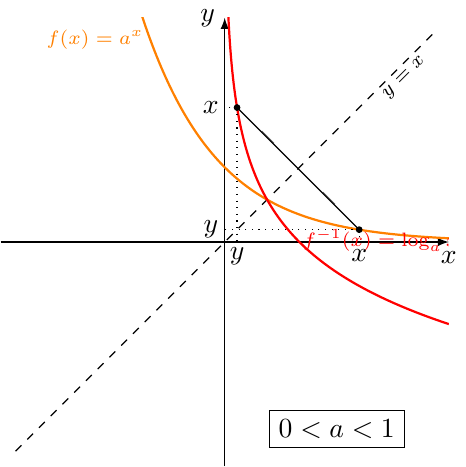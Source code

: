 \documentclass[crop]{standalone}
\usepackage[dvipsnames]{xcolor}
\usepackage{tikz}
\usepackage{pgfplots}
\pgfplotsset{compat=1.18}
\begin{document}
  \begin{tikzpicture}%[font=\scriptsize]
    \begin{axis}[%
      axis x line=center,axis y line=center,
      unit vector ratio={1 1},
      xlabel={$x$},ylabel={$y$},
      xlabel style={below},ylabel style={left},
      xmin=-3,xmax=3,xtick={\empty},
      ymin=-3,ymax=3,ytick={\empty},
      axis line style={-latex},
      declare function={
        f(\x) = (1/e)^\x;
        g(\x) = -ln(\x);
      }
    ]%
      \addplot[%
        mark=none,
        dashed,
        domain=-2.8:2.8,
        samples=1000
      ] {x} node[%
        pos=0.93,
        rotate=45,
        xshift=-0.4em,
        yshift=-0.4em
      ] {\scriptsize$y=x$};
      
      \addplot[%
        mark=none,
        domain=-2.9:3,
        color=orange,
        thick,
        samples=1000
      ] {f(x)} node[%
        pos=0.75,
        xshift=-2em
      ] {\scriptsize$f(x)=a^{x}$};
      
      \addplot[%
        mark=none,
        domain=0.0:3,
        color=red,
        thick,
        samples=1000
      ] {g(x)} node[%
      pos=0.72,
      xshift=3em
    ] {\scriptsize$f^{-1}(x)=\log_{a}{x}$};

      \def\xx{1.8};
      \addplot[mark=*,mark size=1pt] coordinates {(\xx,{f(\xx)})};
      \addplot[mark=*,mark size=1pt] coordinates {({f(\xx)},\xx)};

      \draw[dotted] (\xx,{f(\xx)}) -- (\xx,0) node[yshift=-0.5em] {$x$};
      \draw[dotted] ({f(\xx)},\xx) -- ({f(\xx)},0) node[yshift=-0.5em] {$y$};

      \draw[dotted] (\xx,{f(\xx)}) -- (0,{f(\xx)}) node[xshift=-0.5em] {$y$};
      \draw[dotted] ({f(\xx)},\xx) -- (0,\xx) node[xshift=-0.5em] {$x$};

      \draw (\xx,{f(\xx)}) -- ({f(\xx)},\xx) node[rotate=-45,pos=0.25] {\tiny | } node[rotate=-45,pos=0.75] {\tiny | };

      \node[draw] at (1.5,-2.5) {$0<a<1$};
    \end{axis}
  \end{tikzpicture}%
\end{document}